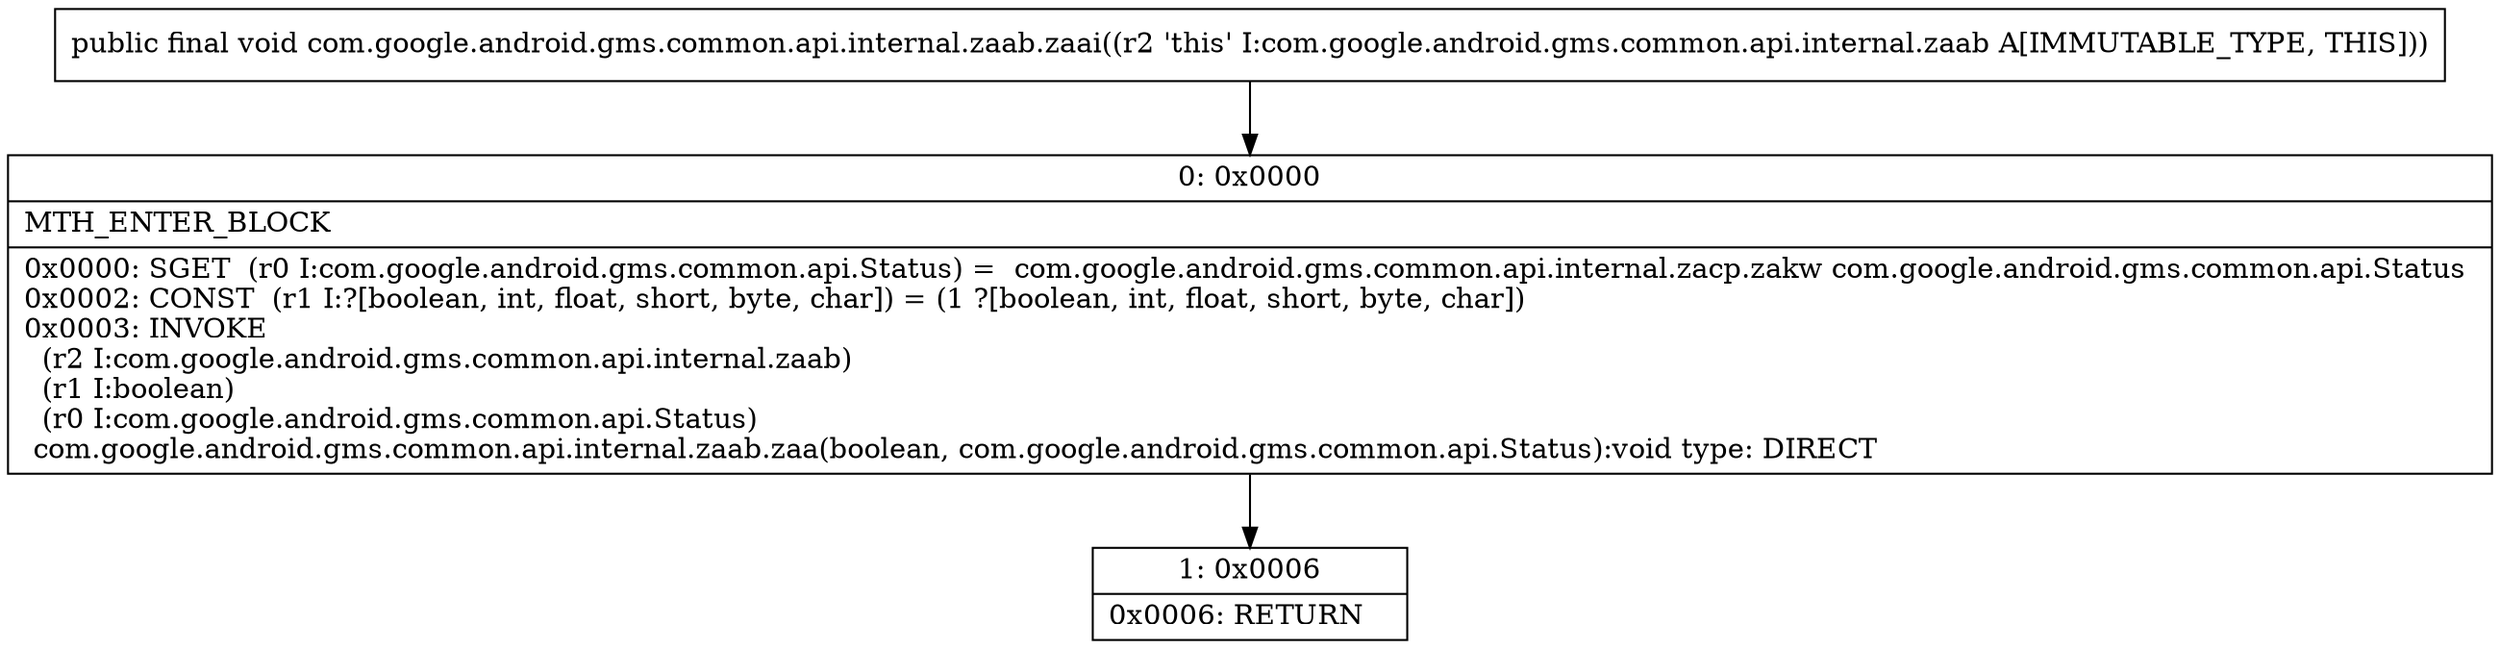 digraph "CFG forcom.google.android.gms.common.api.internal.zaab.zaai()V" {
Node_0 [shape=record,label="{0\:\ 0x0000|MTH_ENTER_BLOCK\l|0x0000: SGET  (r0 I:com.google.android.gms.common.api.Status) =  com.google.android.gms.common.api.internal.zacp.zakw com.google.android.gms.common.api.Status \l0x0002: CONST  (r1 I:?[boolean, int, float, short, byte, char]) = (1 ?[boolean, int, float, short, byte, char]) \l0x0003: INVOKE  \l  (r2 I:com.google.android.gms.common.api.internal.zaab)\l  (r1 I:boolean)\l  (r0 I:com.google.android.gms.common.api.Status)\l com.google.android.gms.common.api.internal.zaab.zaa(boolean, com.google.android.gms.common.api.Status):void type: DIRECT \l}"];
Node_1 [shape=record,label="{1\:\ 0x0006|0x0006: RETURN   \l}"];
MethodNode[shape=record,label="{public final void com.google.android.gms.common.api.internal.zaab.zaai((r2 'this' I:com.google.android.gms.common.api.internal.zaab A[IMMUTABLE_TYPE, THIS])) }"];
MethodNode -> Node_0;
Node_0 -> Node_1;
}

